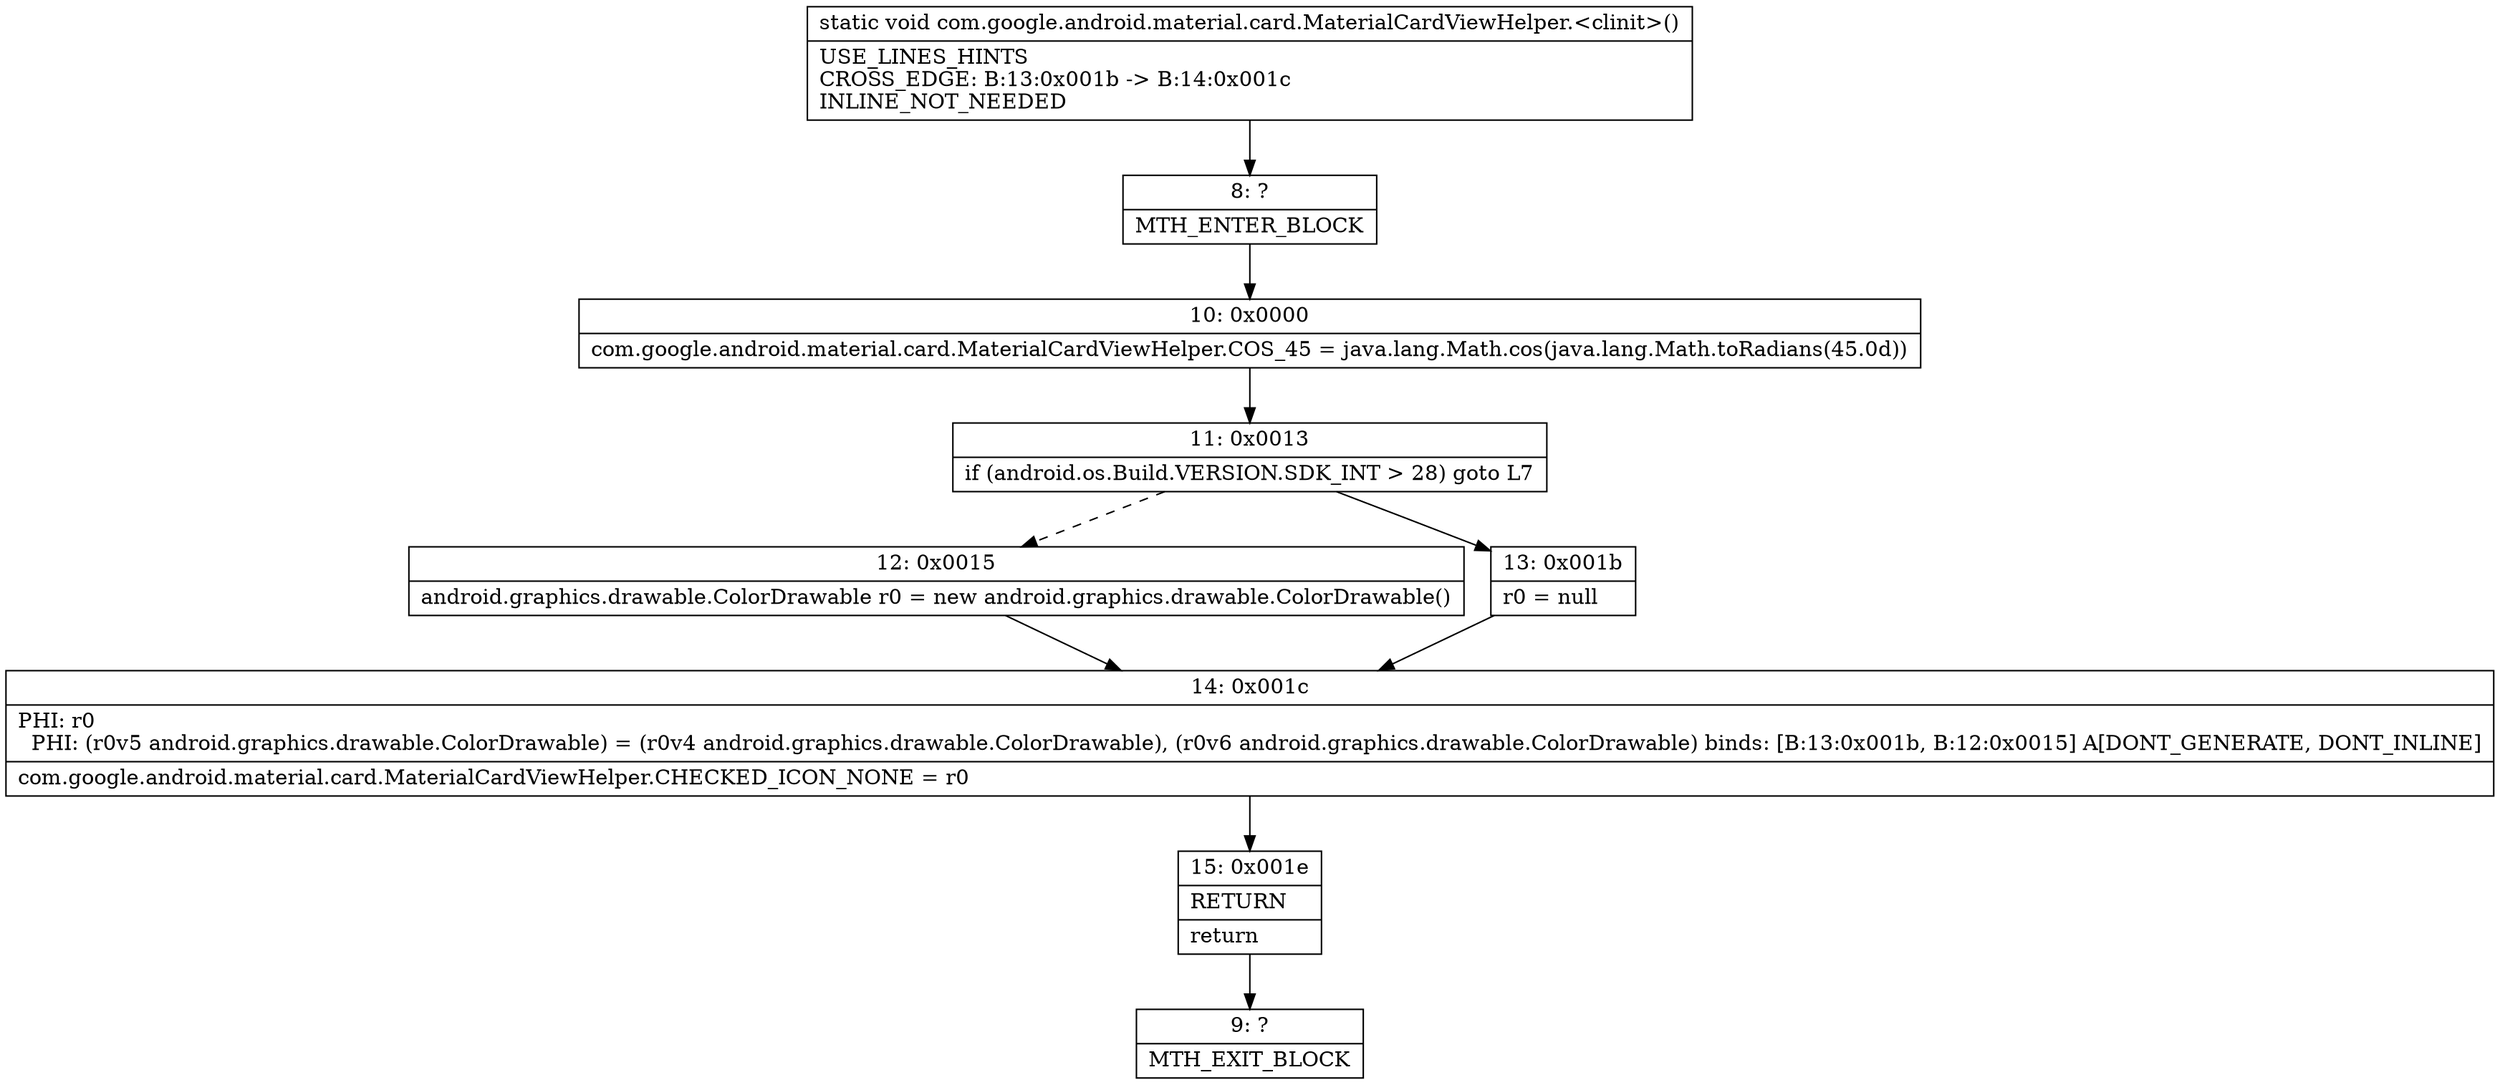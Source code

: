 digraph "CFG forcom.google.android.material.card.MaterialCardViewHelper.\<clinit\>()V" {
Node_8 [shape=record,label="{8\:\ ?|MTH_ENTER_BLOCK\l}"];
Node_10 [shape=record,label="{10\:\ 0x0000|com.google.android.material.card.MaterialCardViewHelper.COS_45 = java.lang.Math.cos(java.lang.Math.toRadians(45.0d))\l}"];
Node_11 [shape=record,label="{11\:\ 0x0013|if (android.os.Build.VERSION.SDK_INT \> 28) goto L7\l}"];
Node_12 [shape=record,label="{12\:\ 0x0015|android.graphics.drawable.ColorDrawable r0 = new android.graphics.drawable.ColorDrawable()\l}"];
Node_14 [shape=record,label="{14\:\ 0x001c|PHI: r0 \l  PHI: (r0v5 android.graphics.drawable.ColorDrawable) = (r0v4 android.graphics.drawable.ColorDrawable), (r0v6 android.graphics.drawable.ColorDrawable) binds: [B:13:0x001b, B:12:0x0015] A[DONT_GENERATE, DONT_INLINE]\l|com.google.android.material.card.MaterialCardViewHelper.CHECKED_ICON_NONE = r0\l}"];
Node_15 [shape=record,label="{15\:\ 0x001e|RETURN\l|return\l}"];
Node_9 [shape=record,label="{9\:\ ?|MTH_EXIT_BLOCK\l}"];
Node_13 [shape=record,label="{13\:\ 0x001b|r0 = null\l}"];
MethodNode[shape=record,label="{static void com.google.android.material.card.MaterialCardViewHelper.\<clinit\>()  | USE_LINES_HINTS\lCROSS_EDGE: B:13:0x001b \-\> B:14:0x001c\lINLINE_NOT_NEEDED\l}"];
MethodNode -> Node_8;Node_8 -> Node_10;
Node_10 -> Node_11;
Node_11 -> Node_12[style=dashed];
Node_11 -> Node_13;
Node_12 -> Node_14;
Node_14 -> Node_15;
Node_15 -> Node_9;
Node_13 -> Node_14;
}

